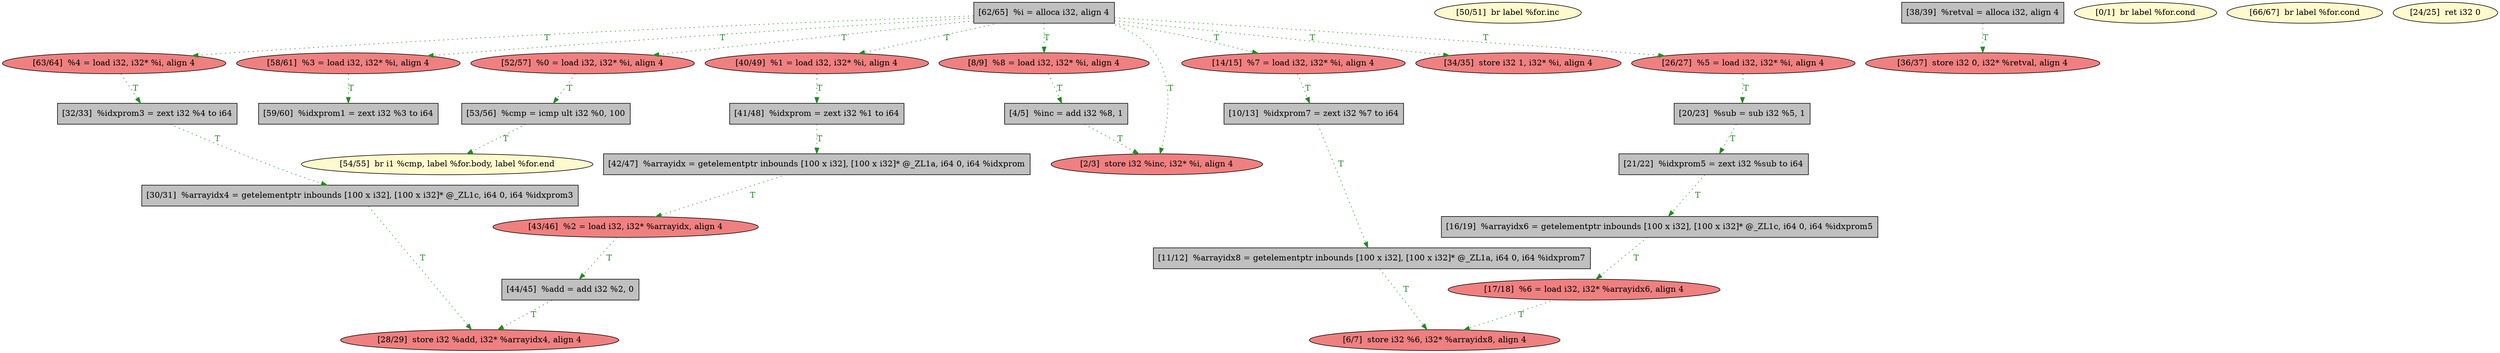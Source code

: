 
digraph G {


node30 [fillcolor=grey,label="[44/45]  %add = add i32 %2, 0",shape=rectangle,style=filled ]
node28 [fillcolor=lightcoral,label="[17/18]  %6 = load i32, i32* %arrayidx6, align 4",shape=ellipse,style=filled ]
node25 [fillcolor=grey,label="[62/65]  %i = alloca i32, align 4",shape=rectangle,style=filled ]
node33 [fillcolor=lightcoral,label="[63/64]  %4 = load i32, i32* %i, align 4",shape=ellipse,style=filled ]
node22 [fillcolor=lightcoral,label="[58/61]  %3 = load i32, i32* %i, align 4",shape=ellipse,style=filled ]
node21 [fillcolor=grey,label="[53/56]  %cmp = icmp ult i32 %0, 100",shape=rectangle,style=filled ]
node29 [fillcolor=lemonchiffon,label="[54/55]  br i1 %cmp, label %for.body, label %for.end",shape=ellipse,style=filled ]
node20 [fillcolor=lightcoral,label="[52/57]  %0 = load i32, i32* %i, align 4",shape=ellipse,style=filled ]
node19 [fillcolor=lemonchiffon,label="[50/51]  br label %for.inc",shape=ellipse,style=filled ]
node18 [fillcolor=lightcoral,label="[40/49]  %1 = load i32, i32* %i, align 4",shape=ellipse,style=filled ]
node31 [fillcolor=grey,label="[11/12]  %arrayidx8 = getelementptr inbounds [100 x i32], [100 x i32]* @_ZL1a, i64 0, i64 %idxprom7",shape=rectangle,style=filled ]
node17 [fillcolor=grey,label="[38/39]  %retval = alloca i32, align 4",shape=rectangle,style=filled ]
node27 [fillcolor=lightcoral,label="[43/46]  %2 = load i32, i32* %arrayidx, align 4",shape=ellipse,style=filled ]
node16 [fillcolor=grey,label="[21/22]  %idxprom5 = zext i32 %sub to i64",shape=rectangle,style=filled ]
node4 [fillcolor=lightcoral,label="[8/9]  %8 = load i32, i32* %i, align 4",shape=ellipse,style=filled ]
node8 [fillcolor=grey,label="[20/23]  %sub = sub i32 %5, 1",shape=rectangle,style=filled ]
node26 [fillcolor=grey,label="[42/47]  %arrayidx = getelementptr inbounds [100 x i32], [100 x i32]* @_ZL1a, i64 0, i64 %idxprom",shape=rectangle,style=filled ]
node15 [fillcolor=lightcoral,label="[36/37]  store i32 0, i32* %retval, align 4",shape=ellipse,style=filled ]
node0 [fillcolor=lemonchiffon,label="[0/1]  br label %for.cond",shape=ellipse,style=filled ]
node24 [fillcolor=grey,label="[41/48]  %idxprom = zext i32 %1 to i64",shape=rectangle,style=filled ]
node11 [fillcolor=lightcoral,label="[28/29]  store i32 %add, i32* %arrayidx4, align 4",shape=ellipse,style=filled ]
node3 [fillcolor=lightcoral,label="[6/7]  store i32 %6, i32* %arrayidx8, align 4",shape=ellipse,style=filled ]
node2 [fillcolor=grey,label="[4/5]  %inc = add i32 %8, 1",shape=rectangle,style=filled ]
node32 [fillcolor=lemonchiffon,label="[66/67]  br label %for.cond",shape=ellipse,style=filled ]
node12 [fillcolor=grey,label="[30/31]  %arrayidx4 = getelementptr inbounds [100 x i32], [100 x i32]* @_ZL1c, i64 0, i64 %idxprom3",shape=rectangle,style=filled ]
node13 [fillcolor=grey,label="[32/33]  %idxprom3 = zext i32 %4 to i64",shape=rectangle,style=filled ]
node1 [fillcolor=lightcoral,label="[2/3]  store i32 %inc, i32* %i, align 4",shape=ellipse,style=filled ]
node6 [fillcolor=lightcoral,label="[14/15]  %7 = load i32, i32* %i, align 4",shape=ellipse,style=filled ]
node14 [fillcolor=lightcoral,label="[34/35]  store i32 1, i32* %i, align 4",shape=ellipse,style=filled ]
node7 [fillcolor=grey,label="[16/19]  %arrayidx6 = getelementptr inbounds [100 x i32], [100 x i32]* @_ZL1c, i64 0, i64 %idxprom5",shape=rectangle,style=filled ]
node23 [fillcolor=grey,label="[59/60]  %idxprom1 = zext i32 %3 to i64",shape=rectangle,style=filled ]
node9 [fillcolor=lemonchiffon,label="[24/25]  ret i32 0",shape=ellipse,style=filled ]
node5 [fillcolor=grey,label="[10/13]  %idxprom7 = zext i32 %7 to i64",shape=rectangle,style=filled ]
node10 [fillcolor=lightcoral,label="[26/27]  %5 = load i32, i32* %i, align 4",shape=ellipse,style=filled ]

node26->node27 [style=dotted,color=forestgreen,label="T",fontcolor=forestgreen ]
node22->node23 [style=dotted,color=forestgreen,label="T",fontcolor=forestgreen ]
node20->node21 [style=dotted,color=forestgreen,label="T",fontcolor=forestgreen ]
node25->node20 [style=dotted,color=forestgreen,label="T",fontcolor=forestgreen ]
node25->node18 [style=dotted,color=forestgreen,label="T",fontcolor=forestgreen ]
node18->node24 [style=dotted,color=forestgreen,label="T",fontcolor=forestgreen ]
node2->node1 [style=dotted,color=forestgreen,label="T",fontcolor=forestgreen ]
node24->node26 [style=dotted,color=forestgreen,label="T",fontcolor=forestgreen ]
node25->node22 [style=dotted,color=forestgreen,label="T",fontcolor=forestgreen ]
node6->node5 [style=dotted,color=forestgreen,label="T",fontcolor=forestgreen ]
node25->node1 [style=dotted,color=forestgreen,label="T",fontcolor=forestgreen ]
node25->node4 [style=dotted,color=forestgreen,label="T",fontcolor=forestgreen ]
node25->node14 [style=dotted,color=forestgreen,label="T",fontcolor=forestgreen ]
node10->node8 [style=dotted,color=forestgreen,label="T",fontcolor=forestgreen ]
node8->node16 [style=dotted,color=forestgreen,label="T",fontcolor=forestgreen ]
node30->node11 [style=dotted,color=forestgreen,label="T",fontcolor=forestgreen ]
node25->node10 [style=dotted,color=forestgreen,label="T",fontcolor=forestgreen ]
node33->node13 [style=dotted,color=forestgreen,label="T",fontcolor=forestgreen ]
node16->node7 [style=dotted,color=forestgreen,label="T",fontcolor=forestgreen ]
node5->node31 [style=dotted,color=forestgreen,label="T",fontcolor=forestgreen ]
node28->node3 [style=dotted,color=forestgreen,label="T",fontcolor=forestgreen ]
node31->node3 [style=dotted,color=forestgreen,label="T",fontcolor=forestgreen ]
node12->node11 [style=dotted,color=forestgreen,label="T",fontcolor=forestgreen ]
node4->node2 [style=dotted,color=forestgreen,label="T",fontcolor=forestgreen ]
node25->node6 [style=dotted,color=forestgreen,label="T",fontcolor=forestgreen ]
node27->node30 [style=dotted,color=forestgreen,label="T",fontcolor=forestgreen ]
node13->node12 [style=dotted,color=forestgreen,label="T",fontcolor=forestgreen ]
node25->node33 [style=dotted,color=forestgreen,label="T",fontcolor=forestgreen ]
node17->node15 [style=dotted,color=forestgreen,label="T",fontcolor=forestgreen ]
node21->node29 [style=dotted,color=forestgreen,label="T",fontcolor=forestgreen ]
node7->node28 [style=dotted,color=forestgreen,label="T",fontcolor=forestgreen ]


}
